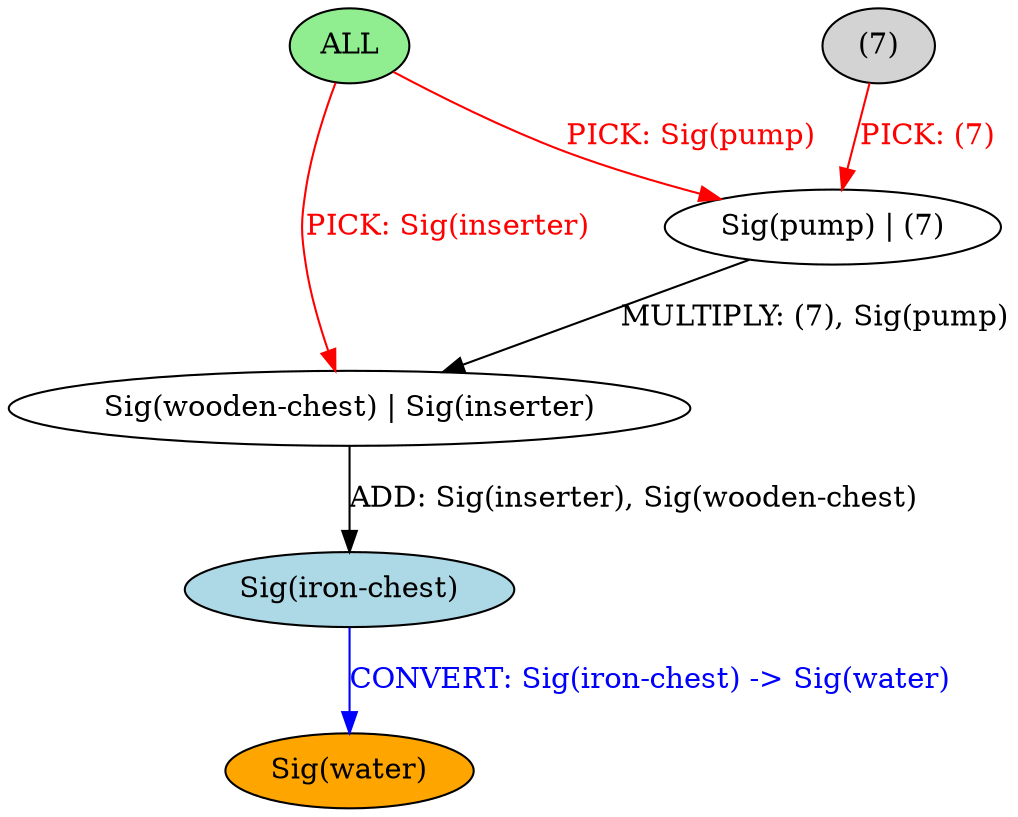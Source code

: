 strict digraph {
	nodesep=1
	4	[style=filled fillcolor=white label="Sig(pump) | (7)"]
	6	[style=filled fillcolor=white label="Sig(wooden-chest) | Sig(inserter)"]
	0	[style=filled fillcolor=lightgreen label="ALL"]
	2	[style=filled fillcolor=lightgray label="(7)"]
	9	[style=filled fillcolor=orange label="Sig(water)"]
	8	[style=filled fillcolor=lightblue label="Sig(iron-chest)"]
	4 -> 6	[label="MULTIPLY: (7), Sig(pump)" color=black fontcolor=black]
	6 -> 8	[label="ADD: Sig(inserter), Sig(wooden-chest)" color=black fontcolor=black]
	0 -> 6	[label="PICK: Sig(inserter)" color=red fontcolor=red]
	0 -> 4	[label="PICK: Sig(pump)" color=red fontcolor=red]
	2 -> 4	[label="PICK: (7)" color=red fontcolor=red]
	8 -> 9	[label="CONVERT: Sig(iron-chest) -> Sig(water)" color=blue fontcolor=blue]
}

